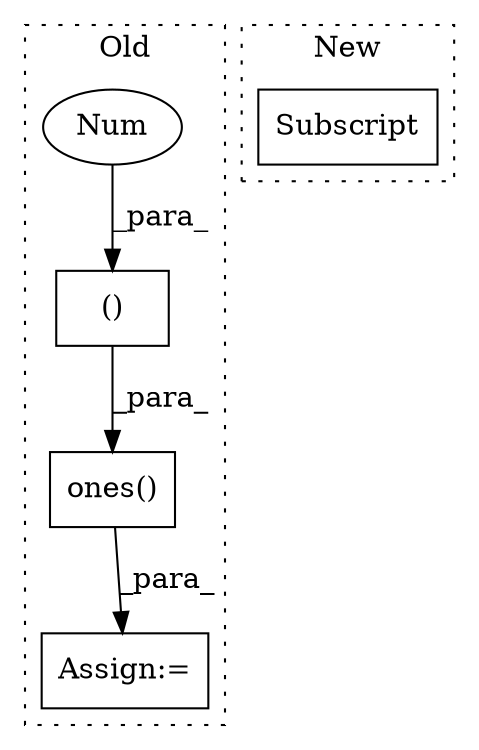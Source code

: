 digraph G {
subgraph cluster0 {
1 [label="ones()" a="75" s="11971,12003" l="8,15" shape="box"];
3 [label="Assign:=" a="68" s="12037" l="3" shape="box"];
4 [label="()" a="54" s="11981" l="21" shape="box"];
5 [label="Num" a="76" s="11983" l="1" shape="ellipse"];
label = "Old";
style="dotted";
}
subgraph cluster1 {
2 [label="Subscript" a="63" s="12190,0" l="42,0" shape="box"];
label = "New";
style="dotted";
}
1 -> 3 [label="_para_"];
4 -> 1 [label="_para_"];
5 -> 4 [label="_para_"];
}